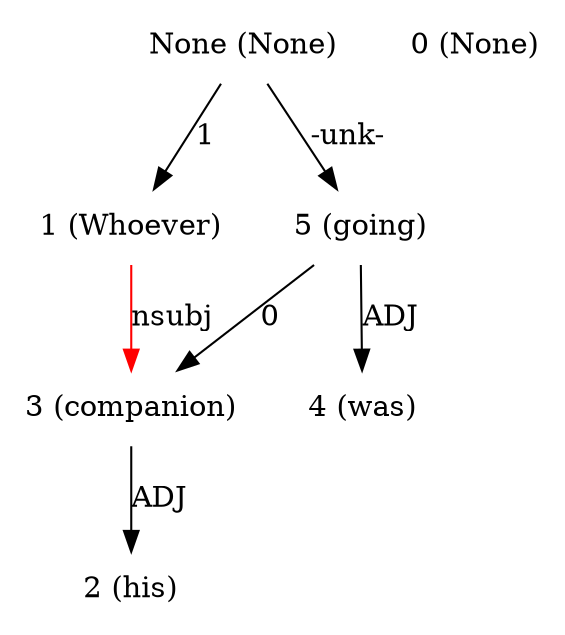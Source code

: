 digraph G{
edge [dir=forward]
node [shape=plaintext]

None [label="None (None)"]
None -> 1 [label="1"]
None -> 5 [label="-unk-"]
0 [label="0 (None)"]
1 [label="1 (Whoever)"]
2 [label="2 (his)"]
3 [label="3 (companion)"]
3 -> 2 [label="ADJ"]
1 -> 3 [label="nsubj", color="red"]
4 [label="4 (was)"]
5 [label="5 (going)"]
5 -> 3 [label="0"]
5 -> 4 [label="ADJ"]
}
